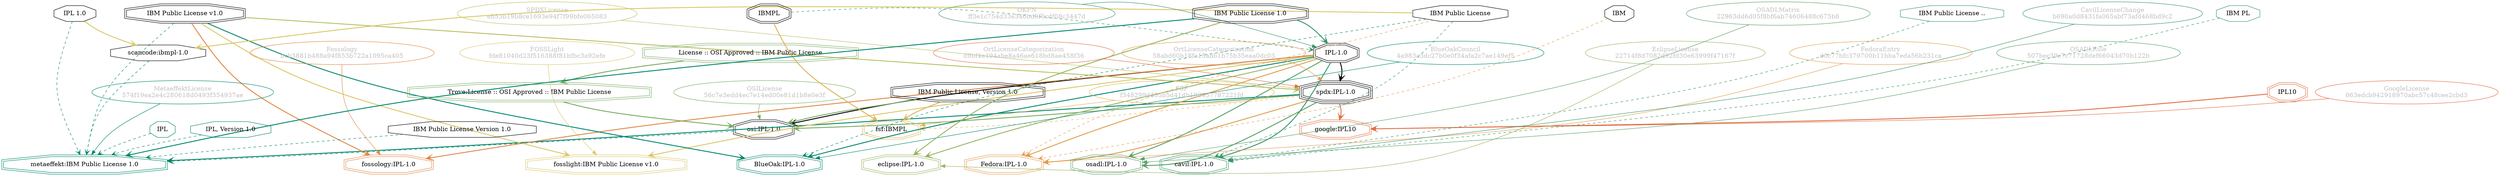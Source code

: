 strict digraph {
    node [shape=box];
    graph [splines=curved];
    2291 [label="SPDXLicense\neb53b19b8ce1693e94f7f99bfe065083"
         ,fontcolor=gray
         ,color="#b8bf62"
         ,fillcolor="beige;1"
         ,shape=ellipse];
    2292 [label="spdx:IPL-1.0"
         ,shape=tripleoctagon];
    2293 [label="IPL-1.0"
         ,shape=doubleoctagon];
    2294 [label="IBM Public License v1.0"
         ,shape=doubleoctagon];
    5063 [label="OSILicense\n56c7e3edd4ec7e14ed00e81d1b8e0e3f"
         ,fontcolor=gray
         ,color="#78ab63"
         ,fillcolor="beige;1"
         ,shape=ellipse];
    5064 [label="osi:IPL-1.0"
         ,shape=doubleoctagon];
    5065 [label="IBM Public License, Version 1.0"
         ,shape=doubleoctagon];
    5066 [label="Trove:License :: OSI Approved :: IBM Public License"
         ,color="#78ab63"
         ,shape=doubleoctagon];
    5067 [label="License :: OSI Approved :: IBM Public License"
         ,color="#78ab63"
         ,shape=doubleoctagon];
    5658 [label="GoogleLicense\n063edcb942918970abc57c48cee2cbd3"
         ,fontcolor=gray
         ,color="#e06f45"
         ,fillcolor="beige;1"
         ,shape=ellipse];
    5659 [label="google:IPL10"
         ,color="#e06f45"
         ,shape=doubleoctagon];
    5660 [label=IPL10
         ,color="#e06f45"
         ,shape=doubleoctagon];
    6796 [label="FedoraEntry\nd0c77bfc379700b11bba7eda56b231ca"
         ,fontcolor=gray
         ,color="#e09d4b"
         ,fillcolor="beige;1"
         ,shape=ellipse];
    6797 [label="Fedora:IPL-1.0"
         ,color="#e09d4b"
         ,shape=doubleoctagon];
    6798 [label="IBM Public License"
         ,shape=octagon];
    6799 [label=IBM,shape=octagon];
    9418 [label="BlueOakCouncil\n4a983a3dc27b0e0f34afa2c7ae149ef5"
         ,fontcolor=gray
         ,color="#00876c"
         ,fillcolor="beige;1"
         ,shape=ellipse];
    9419 [label="BlueOak:IPL-1.0"
         ,color="#00876c"
         ,shape=doubleoctagon];
    9603 [label="OSADLRule\n507bec39c7c71728def66043d70b122b"
         ,fontcolor=gray
         ,color="#58a066"
         ,fillcolor="beige;1"
         ,shape=ellipse];
    9604 [label="osadl:IPL-1.0"
         ,color="#58a066"
         ,shape=doubleoctagon];
    9892 [label="OSADLMatrix\n22963dd6d05f8bf6ab74606488c675b8"
         ,fontcolor=gray
         ,color="#58a066"
         ,fillcolor="beige;1"
         ,shape=ellipse];
    10256 [label="FSF\nf348299d405b5d41db103957787221fd"
          ,fontcolor=gray
          ,color="#deb256"
          ,fillcolor="beige;1"
          ,shape=ellipse];
    10257 [label="fsf:IBMPL"
          ,color="#deb256"
          ,shape=doubleoctagon];
    10258 [label=IBMPL
          ,shape=doubleoctagon];
    17300 [label="scancode:ibmpl-1.0"
          ,shape=octagon];
    17302 [label="IPL 1.0"
          ,shape=octagon];
    26064 [label="Fossology\nbcb3881b488a94f853b722a1095ca405"
          ,fontcolor=gray
          ,color="#e18745"
          ,fillcolor="beige;1"
          ,shape=ellipse];
    26065 [label="fossology:IPL-1.0"
          ,color="#e18745"
          ,shape=doubleoctagon];
    28309 [label="OKFN\nff3e1c754d33e346bd9f0cdf08c3447d"
          ,fontcolor=gray
          ,color="#379469"
          ,fillcolor="beige;1"
          ,shape=ellipse];
    28310 [label="IBM Public License 1.0"
          ,shape=doubleoctagon];
    28762 [label="OrtLicenseCategorization\nd9bf4e494abe8a46ae618bd8ae458f36"
          ,fontcolor=gray
          ,color="#e06f45"
          ,fillcolor="beige;1"
          ,shape=ellipse];
    35521 [label="OrtLicenseCategorization\n58abd60b18fa15abb1b75b35eaa0dc03"
          ,fontcolor=gray
          ,color="#e09d4b"
          ,fillcolor="beige;1"
          ,shape=ellipse];
    37006 [label="CavilLicenseChange\nb690a0d8431fa065abf73afd468bd9c2"
          ,fontcolor=gray
          ,color="#379469"
          ,fillcolor="beige;1"
          ,shape=ellipse];
    37007 [label="cavil:IPL-1.0"
          ,color="#379469"
          ,shape=doubleoctagon];
    37008 [label="IBM PL"
          ,color="#379469"
          ,shape=octagon];
    37009 [label="IBM Public License .."
          ,color="#379469"
          ,shape=octagon];
    43839 [label="MetaeffektLicense\n574f19ea2e4c280618d0493f354937ae"
          ,fontcolor=gray
          ,color="#00876c"
          ,fillcolor="beige;1"
          ,shape=ellipse];
    43840 [label="metaeffekt:IBM Public License 1.0"
          ,color="#00876c"
          ,shape=doubleoctagon];
    43841 [label=IPL
          ,color="#00876c"
          ,shape=octagon];
    43842 [label="IPL, Version 1.0"
          ,color="#00876c"
          ,shape=octagon];
    43843 [label="IBM Public License Version 1.0"
          ,shape=octagon];
    51175 [label="FOSSLight\nfde81040d23f516388f81bfbc3a92efe"
          ,fontcolor=gray
          ,color="#dac767"
          ,fillcolor="beige;1"
          ,shape=ellipse];
    51176 [label="fosslight:IBM Public License v1.0"
          ,color="#dac767"
          ,shape=doubleoctagon];
    54280 [label="EclipseLicense\n22714f8d7082d92fd30e63999f47167f"
          ,fontcolor=gray
          ,color="#98b561"
          ,fillcolor="beige;1"
          ,shape=ellipse];
    54281 [label="eclipse:IPL-1.0"
          ,color="#98b561"
          ,shape=doubleoctagon];
    2291 -> 2292 [weight=0.5
                 ,color="#b8bf62"];
    2292 -> 5064 [style=bold
                 ,arrowhead=vee
                 ,weight=0.7
                 ,color="#78ab63"];
    2292 -> 5659 [style=bold
                 ,arrowhead=vee
                 ,weight=0.7
                 ,color="#e06f45"];
    2292 -> 6797 [style=bold
                 ,arrowhead=vee
                 ,weight=0.7
                 ,color="#e09d4b"];
    2292 -> 9604 [style=bold
                 ,arrowhead=vee
                 ,weight=0.7
                 ,color="#58a066"];
    2292 -> 10257 [style=dashed
                  ,arrowhead=vee
                  ,weight=0.5
                  ,color="#deb256"];
    2292 -> 43840 [style=bold
                  ,arrowhead=vee
                  ,weight=0.7
                  ,color="#00876c"];
    2293 -> 2292 [style=bold
                 ,arrowhead=vee
                 ,weight=0.7];
    2293 -> 5064 [style=bold
                 ,arrowhead=vee
                 ,weight=0.7];
    2293 -> 6797 [style=bold
                 ,arrowhead=vee
                 ,weight=0.7
                 ,color="#e09d4b"];
    2293 -> 9419 [style=bold
                 ,arrowhead=vee
                 ,weight=0.7
                 ,color="#00876c"];
    2293 -> 9604 [style=bold
                 ,arrowhead=vee
                 ,weight=0.7
                 ,color="#58a066"];
    2293 -> 26065 [style=bold
                  ,arrowhead=vee
                  ,weight=0.7
                  ,color="#e18745"];
    2293 -> 37007 [style=bold
                  ,arrowhead=vee
                  ,weight=0.7
                  ,color="#379469"];
    2293 -> 37007 [style=bold
                  ,arrowhead=vee
                  ,weight=0.7
                  ,color="#379469"];
    2293 -> 51176 [style=bold
                  ,arrowhead=vee
                  ,weight=0.7
                  ,color="#dac767"];
    2293 -> 54281 [style=bold
                  ,arrowhead=vee
                  ,weight=0.7
                  ,color="#98b561"];
    2294 -> 2292 [style=bold
                 ,arrowhead=vee
                 ,weight=0.7
                 ,color="#b8bf62"];
    2294 -> 9419 [style=bold
                 ,arrowhead=vee
                 ,weight=0.7
                 ,color="#00876c"];
    2294 -> 26065 [style=bold
                  ,arrowhead=vee
                  ,weight=0.7
                  ,color="#e18745"];
    2294 -> 43840 [style=dashed
                  ,arrowhead=vee
                  ,weight=0.5
                  ,color="#00876c"];
    2294 -> 51176 [style=bold
                  ,arrowhead=vee
                  ,weight=0.7
                  ,color="#dac767"];
    5063 -> 5064 [weight=0.5
                 ,color="#78ab63"];
    5064 -> 43840 [style=dashed
                  ,arrowhead=vee
                  ,weight=0.5
                  ,color="#00876c"];
    5065 -> 5064 [style=bold
                 ,arrowhead=vee
                 ,weight=0.7
                 ,color="#78ab63"];
    5065 -> 10257 [style=bold
                  ,arrowhead=vee
                  ,weight=0.7
                  ,color="#deb256"];
    5066 -> 5064 [style=bold
                 ,arrowhead=vee
                 ,weight=0.7
                 ,color="#78ab63"];
    5067 -> 5066 [style=bold
                 ,arrowhead=vee
                 ,weight=0.7
                 ,color="#78ab63"];
    5658 -> 5659 [weight=0.5
                 ,color="#e06f45"];
    5660 -> 5659 [style=bold
                 ,arrowhead=vee
                 ,weight=0.7
                 ,color="#e06f45"];
    6796 -> 6797 [weight=0.5
                 ,color="#e09d4b"];
    6798 -> 6797 [style=dashed
                 ,arrowhead=vee
                 ,weight=0.5
                 ,color="#e09d4b"];
    6798 -> 9419 [style=dashed
                 ,arrowhead=vee
                 ,weight=0.5
                 ,color="#00876c"];
    6798 -> 17300 [style=bold
                  ,arrowhead=vee
                  ,weight=0.7
                  ,color="#dac767"];
    6798 -> 37007 [style=dashed
                  ,arrowhead=vee
                  ,weight=0.5
                  ,color="#379469"];
    6799 -> 6797 [style=dashed
                 ,arrowhead=vee
                 ,weight=0.5
                 ,color="#e09d4b"];
    9418 -> 9419 [weight=0.5
                 ,color="#00876c"];
    9603 -> 9604 [weight=0.5
                 ,color="#58a066"];
    9892 -> 9604 [weight=0.5
                 ,color="#58a066"];
    10256 -> 10257 [weight=0.5
                   ,color="#deb256"];
    10258 -> 2293 [style=dashed
                  ,arrowhead=vee
                  ,weight=0.5
                  ,color="#379469"];
    10258 -> 10257 [style=bold
                   ,arrowhead=vee
                   ,weight=0.7
                   ,color="#deb256"];
    17300 -> 43840 [style=dashed
                   ,arrowhead=vee
                   ,weight=0.5
                   ,color="#00876c"];
    17302 -> 17300 [style=bold
                   ,arrowhead=vee
                   ,weight=0.7
                   ,color="#dac767"];
    17302 -> 43840 [style=dashed
                   ,arrowhead=vee
                   ,weight=0.5
                   ,color="#00876c"];
    26064 -> 26065 [weight=0.5
                   ,color="#e18745"];
    28309 -> 2293 [weight=0.5
                  ,color="#379469"];
    28310 -> 2293 [style=bold
                  ,arrowhead=vee
                  ,weight=0.7
                  ,color="#379469"];
    28310 -> 43840 [style=bold
                   ,arrowhead=vee
                   ,weight=0.7
                   ,color="#00876c"];
    28310 -> 54281 [style=bold
                   ,arrowhead=vee
                   ,weight=0.7
                   ,color="#98b561"];
    28762 -> 2292 [weight=0.5
                  ,color="#e06f45"];
    35521 -> 2292 [weight=0.5
                  ,color="#e09d4b"];
    37006 -> 37007 [weight=0.5
                   ,color="#379469"];
    37008 -> 37007 [style=dashed
                   ,arrowhead=vee
                   ,weight=0.5
                   ,color="#379469"];
    37009 -> 37007 [style=dashed
                   ,arrowhead=vee
                   ,weight=0.5
                   ,color="#379469"];
    43839 -> 43840 [weight=0.5
                   ,color="#00876c"];
    43841 -> 43840 [style=dashed
                   ,arrowhead=vee
                   ,weight=0.5
                   ,color="#00876c"];
    43842 -> 43840 [style=dashed
                   ,arrowhead=vee
                   ,weight=0.5
                   ,color="#00876c"];
    43843 -> 43840 [style=dashed
                   ,arrowhead=vee
                   ,weight=0.5
                   ,color="#00876c"];
    51175 -> 51176 [weight=0.5
                   ,color="#dac767"];
    54280 -> 54281 [weight=0.5
                   ,color="#98b561"];
}
